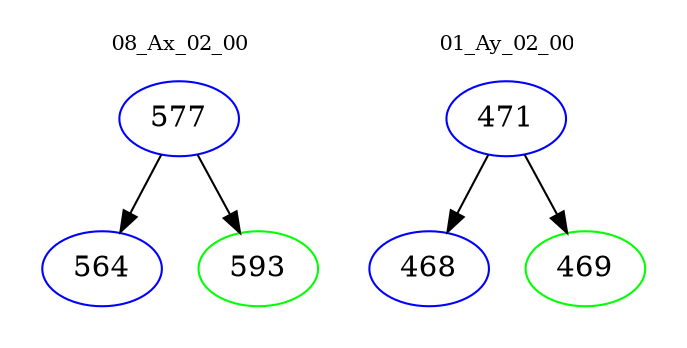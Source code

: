 digraph{
subgraph cluster_0 {
color = white
label = "08_Ax_02_00";
fontsize=10;
T0_577 [label="577", color="blue"]
T0_577 -> T0_564 [color="black"]
T0_564 [label="564", color="blue"]
T0_577 -> T0_593 [color="black"]
T0_593 [label="593", color="green"]
}
subgraph cluster_1 {
color = white
label = "01_Ay_02_00";
fontsize=10;
T1_471 [label="471", color="blue"]
T1_471 -> T1_468 [color="black"]
T1_468 [label="468", color="blue"]
T1_471 -> T1_469 [color="black"]
T1_469 [label="469", color="green"]
}
}
